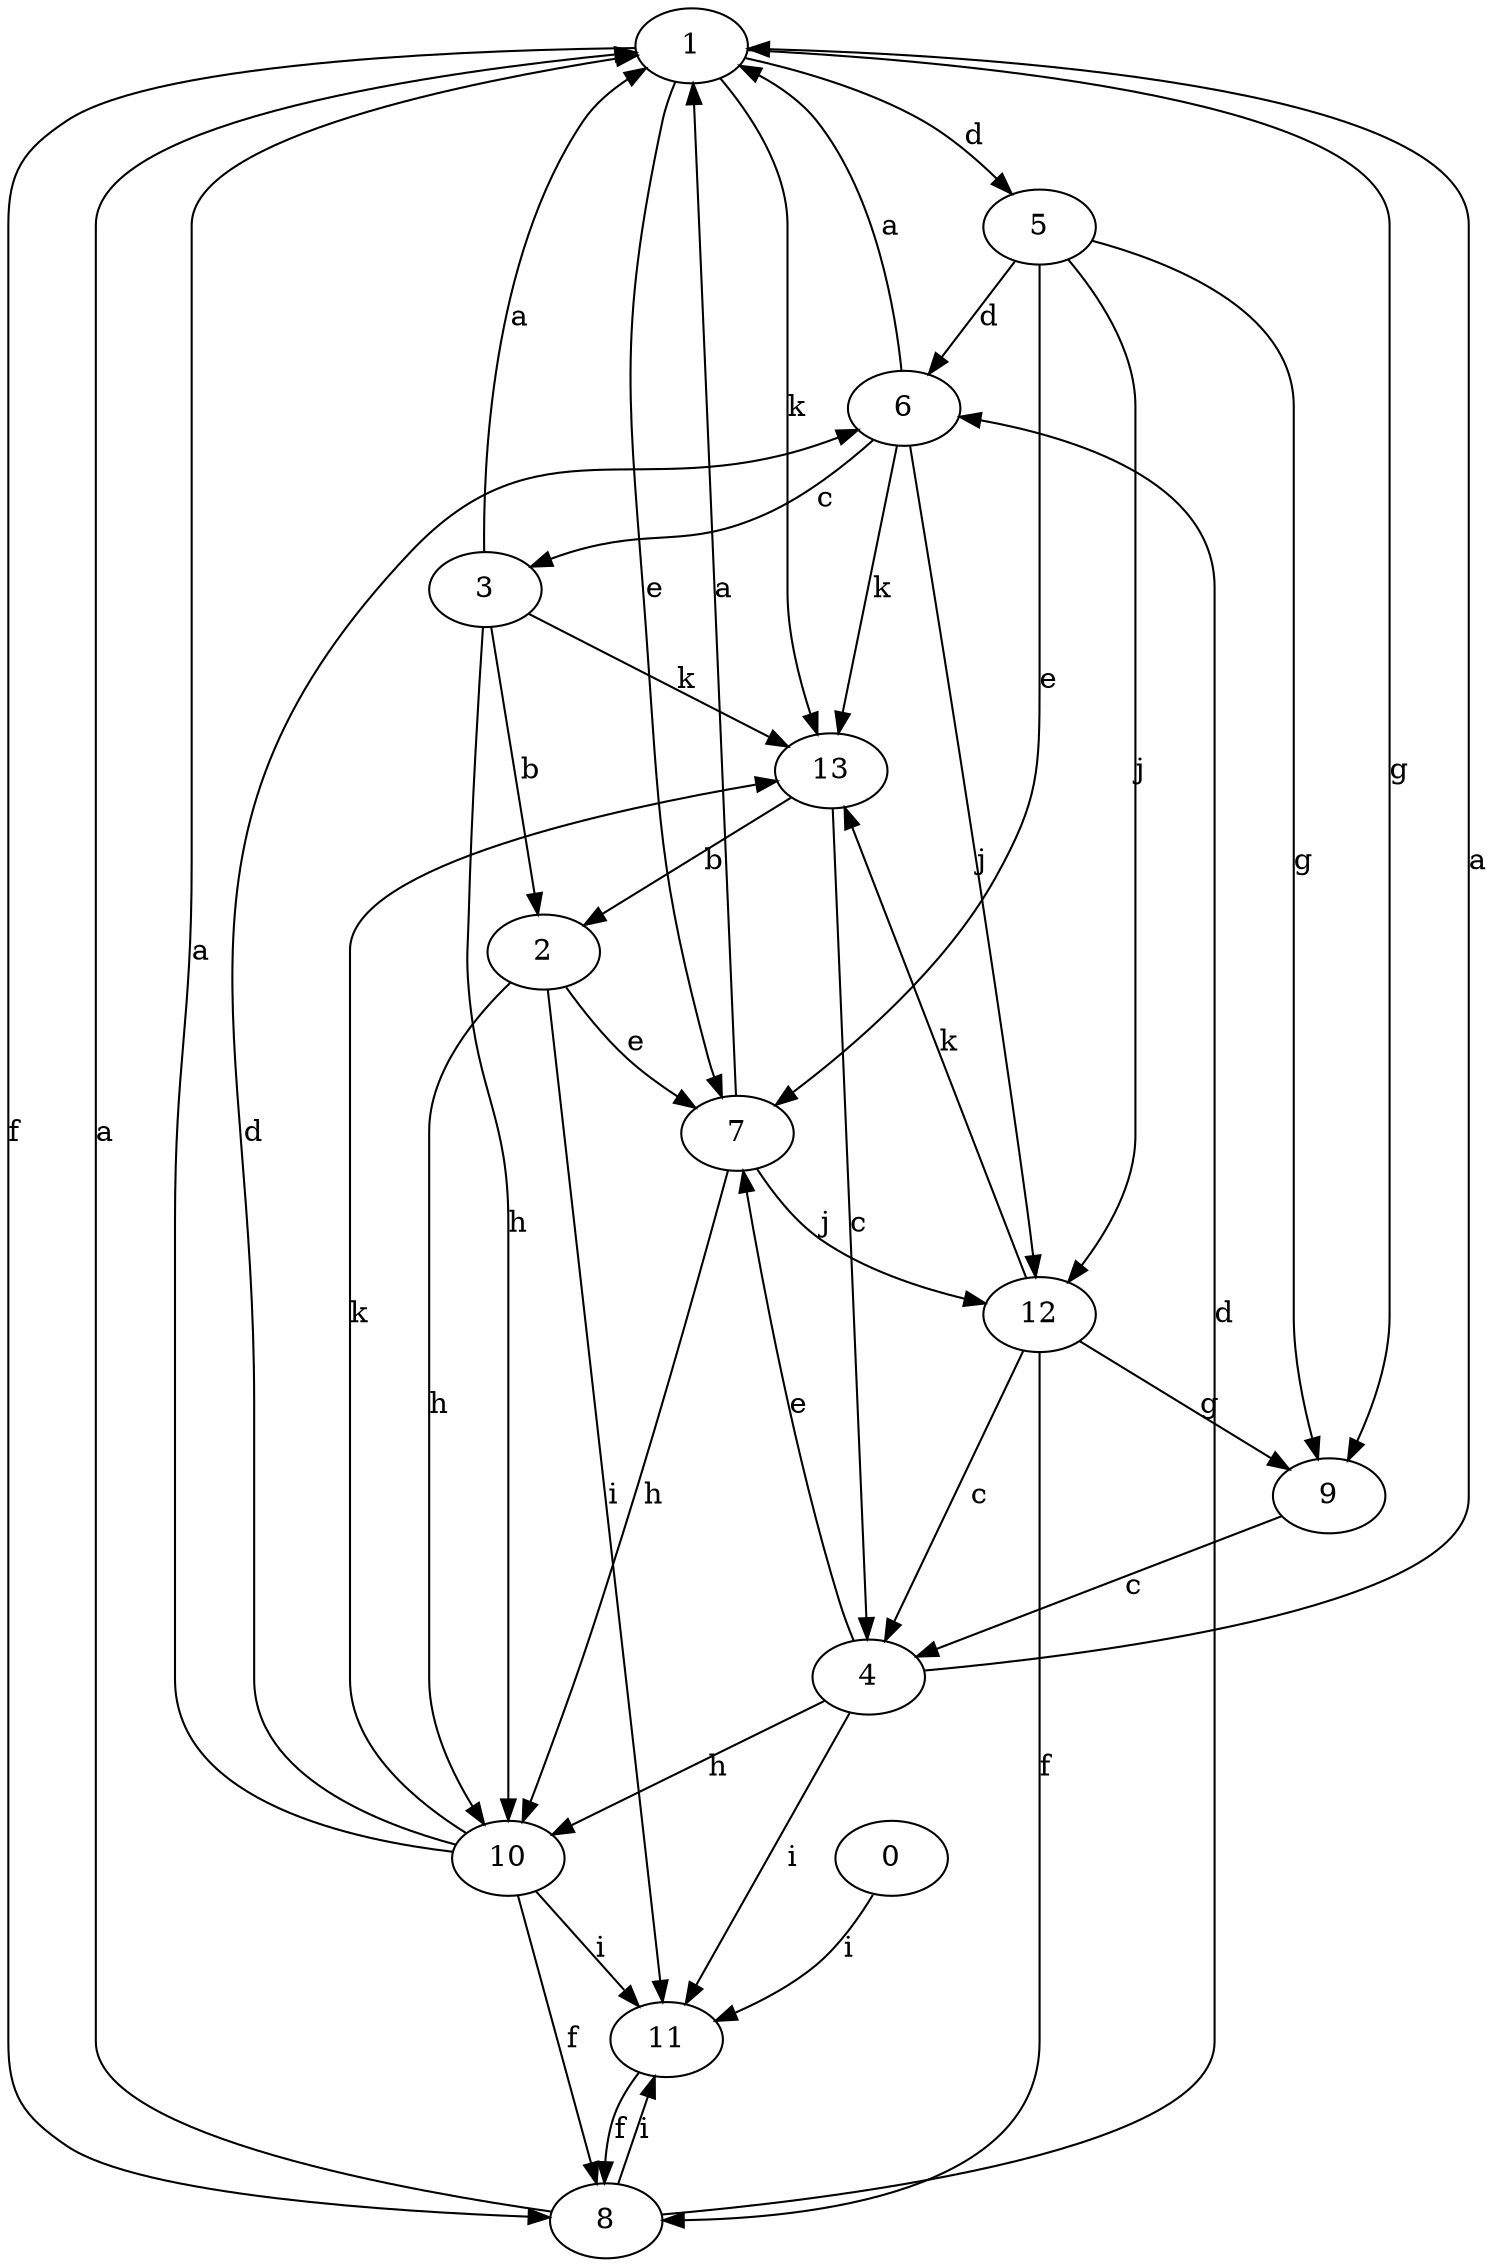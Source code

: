 strict digraph  {
1;
2;
3;
4;
5;
6;
7;
8;
9;
10;
11;
12;
0;
13;
1 -> 5  [label=d];
1 -> 7  [label=e];
1 -> 8  [label=f];
1 -> 9  [label=g];
1 -> 13  [label=k];
2 -> 7  [label=e];
2 -> 10  [label=h];
2 -> 11  [label=i];
3 -> 1  [label=a];
3 -> 2  [label=b];
3 -> 10  [label=h];
3 -> 13  [label=k];
4 -> 1  [label=a];
4 -> 7  [label=e];
4 -> 10  [label=h];
4 -> 11  [label=i];
5 -> 6  [label=d];
5 -> 7  [label=e];
5 -> 9  [label=g];
5 -> 12  [label=j];
6 -> 1  [label=a];
6 -> 3  [label=c];
6 -> 12  [label=j];
6 -> 13  [label=k];
7 -> 1  [label=a];
7 -> 10  [label=h];
7 -> 12  [label=j];
8 -> 1  [label=a];
8 -> 6  [label=d];
8 -> 11  [label=i];
9 -> 4  [label=c];
10 -> 1  [label=a];
10 -> 6  [label=d];
10 -> 8  [label=f];
10 -> 11  [label=i];
10 -> 13  [label=k];
11 -> 8  [label=f];
12 -> 4  [label=c];
12 -> 8  [label=f];
12 -> 9  [label=g];
12 -> 13  [label=k];
0 -> 11  [label=i];
13 -> 2  [label=b];
13 -> 4  [label=c];
}

